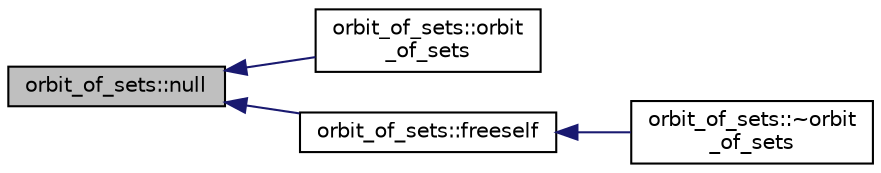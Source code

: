 digraph "orbit_of_sets::null"
{
  edge [fontname="Helvetica",fontsize="10",labelfontname="Helvetica",labelfontsize="10"];
  node [fontname="Helvetica",fontsize="10",shape=record];
  rankdir="LR";
  Node31 [label="orbit_of_sets::null",height=0.2,width=0.4,color="black", fillcolor="grey75", style="filled", fontcolor="black"];
  Node31 -> Node32 [dir="back",color="midnightblue",fontsize="10",style="solid",fontname="Helvetica"];
  Node32 [label="orbit_of_sets::orbit\l_of_sets",height=0.2,width=0.4,color="black", fillcolor="white", style="filled",URL="$d5/da0/classorbit__of__sets.html#aca8dee06bc730f4a3b0ef5f96747cc38"];
  Node31 -> Node33 [dir="back",color="midnightblue",fontsize="10",style="solid",fontname="Helvetica"];
  Node33 [label="orbit_of_sets::freeself",height=0.2,width=0.4,color="black", fillcolor="white", style="filled",URL="$d5/da0/classorbit__of__sets.html#ac6693562d7a5f19aa3cedba4ca6c5414"];
  Node33 -> Node34 [dir="back",color="midnightblue",fontsize="10",style="solid",fontname="Helvetica"];
  Node34 [label="orbit_of_sets::~orbit\l_of_sets",height=0.2,width=0.4,color="black", fillcolor="white", style="filled",URL="$d5/da0/classorbit__of__sets.html#afe9fd5379897cac2fa24a1e887250b29"];
}
